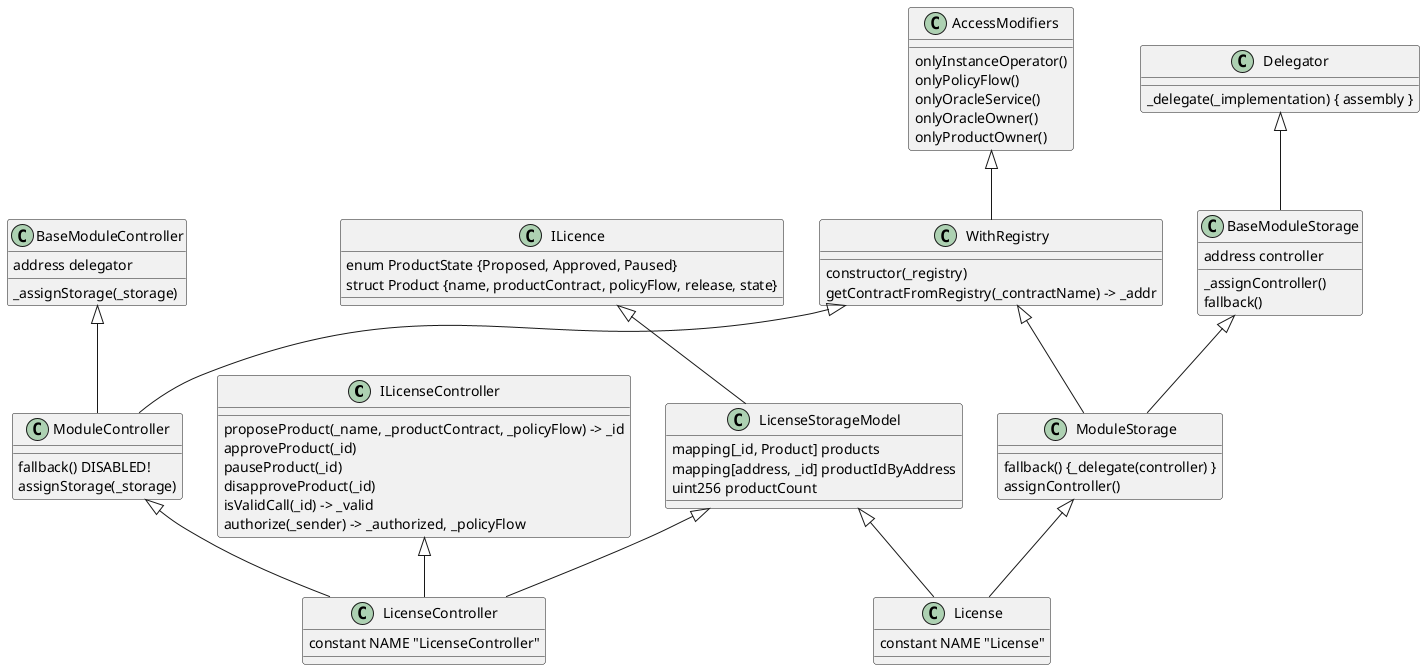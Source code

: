 @startuml
ILicenseController <|-- LicenseController
LicenseStorageModel <|-- LicenseController
ModuleController <|-- LicenseController

ILicenseController : proposeProduct(_name, _productContract, _policyFlow) -> _id
ILicenseController : approveProduct(_id)
ILicenseController : pauseProduct(_id)
ILicenseController : disapproveProduct(_id)

ILicenseController : isValidCall(_id) -> _valid
ILicenseController : authorize(_sender) -> _authorized, _policyFlow

WithRegistry <|-- ModuleController 
BaseModuleController <|-- ModuleController 

ModuleController : fallback() DISABLED!
ModuleController : assignStorage(_storage)

AccessModifiers <|-- WithRegistry 

AccessModifiers : onlyInstanceOperator()
AccessModifiers : onlyPolicyFlow()
AccessModifiers : onlyOracleService()
AccessModifiers : onlyOracleOwner()
AccessModifiers : onlyProductOwner()

WithRegistry : constructor(_registry)
WithRegistry : getContractFromRegistry(_contractName) -> _addr

BaseModuleController : address delegator
BaseModuleController : _assignStorage(_storage)

LicenseController : constant NAME "LicenseController"

ILicence <|-- LicenseStorageModel 

LicenseStorageModel : mapping[_id, Product] products
LicenseStorageModel : mapping[address, _id] productIdByAddress
LicenseStorageModel : uint256 productCount

ILicence : enum ProductState {Proposed, Approved, Paused}
ILicence : struct Product {name, productContract, policyFlow, release, state}

LicenseStorageModel <|-- License
ModuleStorage <|-- License

ModuleStorage : fallback() {_delegate(controller) }
ModuleStorage : assignController()

BaseModuleStorage <|-- ModuleStorage 
WithRegistry <|-- ModuleStorage 

Delegator <|-- BaseModuleStorage 

BaseModuleStorage : address controller
BaseModuleStorage : _assignController()
BaseModuleStorage : fallback()

Delegator : _delegate(_implementation) { assembly }

License : constant NAME "License"
@enduml
